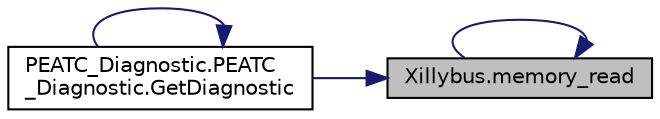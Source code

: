 digraph "Xillybus.memory_read"
{
 // LATEX_PDF_SIZE
  edge [fontname="Helvetica",fontsize="10",labelfontname="Helvetica",labelfontsize="10"];
  node [fontname="Helvetica",fontsize="10",shape=record];
  rankdir="RL";
  Node1 [label="Xillybus.memory_read",height=0.2,width=0.4,color="black", fillcolor="grey75", style="filled", fontcolor="black",tooltip="reads bytes from a rc2f memory file"];
  Node1 -> Node2 [dir="back",color="midnightblue",fontsize="10",style="solid",fontname="Helvetica"];
  Node2 [label="PEATC_Diagnostic.PEATC\l_Diagnostic.GetDiagnostic",height=0.2,width=0.4,color="black", fillcolor="white", style="filled",URL="$class_p_e_a_t_c___diagnostic_1_1_p_e_a_t_c___diagnostic.html#aeef29aada419d7f2c57cd44c5a00e61a",tooltip="Lee el archivo de Xillybus donde se encientra el diagnostico retornado por la red neuronal."];
  Node2 -> Node2 [dir="back",color="midnightblue",fontsize="10",style="solid",fontname="Helvetica"];
  Node1 -> Node1 [dir="back",color="midnightblue",fontsize="10",style="solid",fontname="Helvetica"];
}
